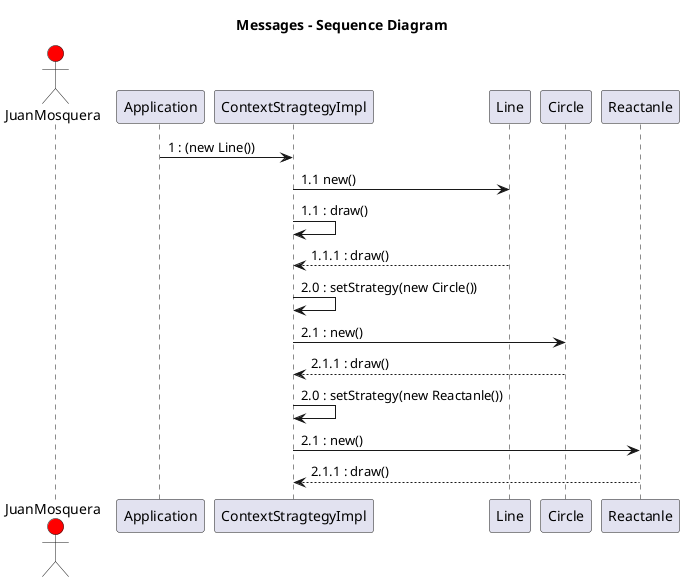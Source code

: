 @startuml

title "Messages - Sequence Diagram"

 actor JuanMosquera #red

Application -> ContextStragtegyImpl:1 : (new Line())
ContextStragtegyImpl -> Line : 1.1 new()
ContextStragtegyImpl -> ContextStragtegyImpl:1.1 : draw()
ContextStragtegyImpl <-- Line:1.1.1 : draw()

ContextStragtegyImpl -> ContextStragtegyImpl:2.0 : setStrategy(new Circle())
ContextStragtegyImpl -> Circle:2.1 : new()
ContextStragtegyImpl <-- Circle:2.1.1 : draw()


ContextStragtegyImpl -> ContextStragtegyImpl:2.0 : setStrategy(new Reactanle())
ContextStragtegyImpl -> Reactanle:2.1 : new()
ContextStragtegyImpl <-- Reactanle:2.1.1 : draw()



@enduml